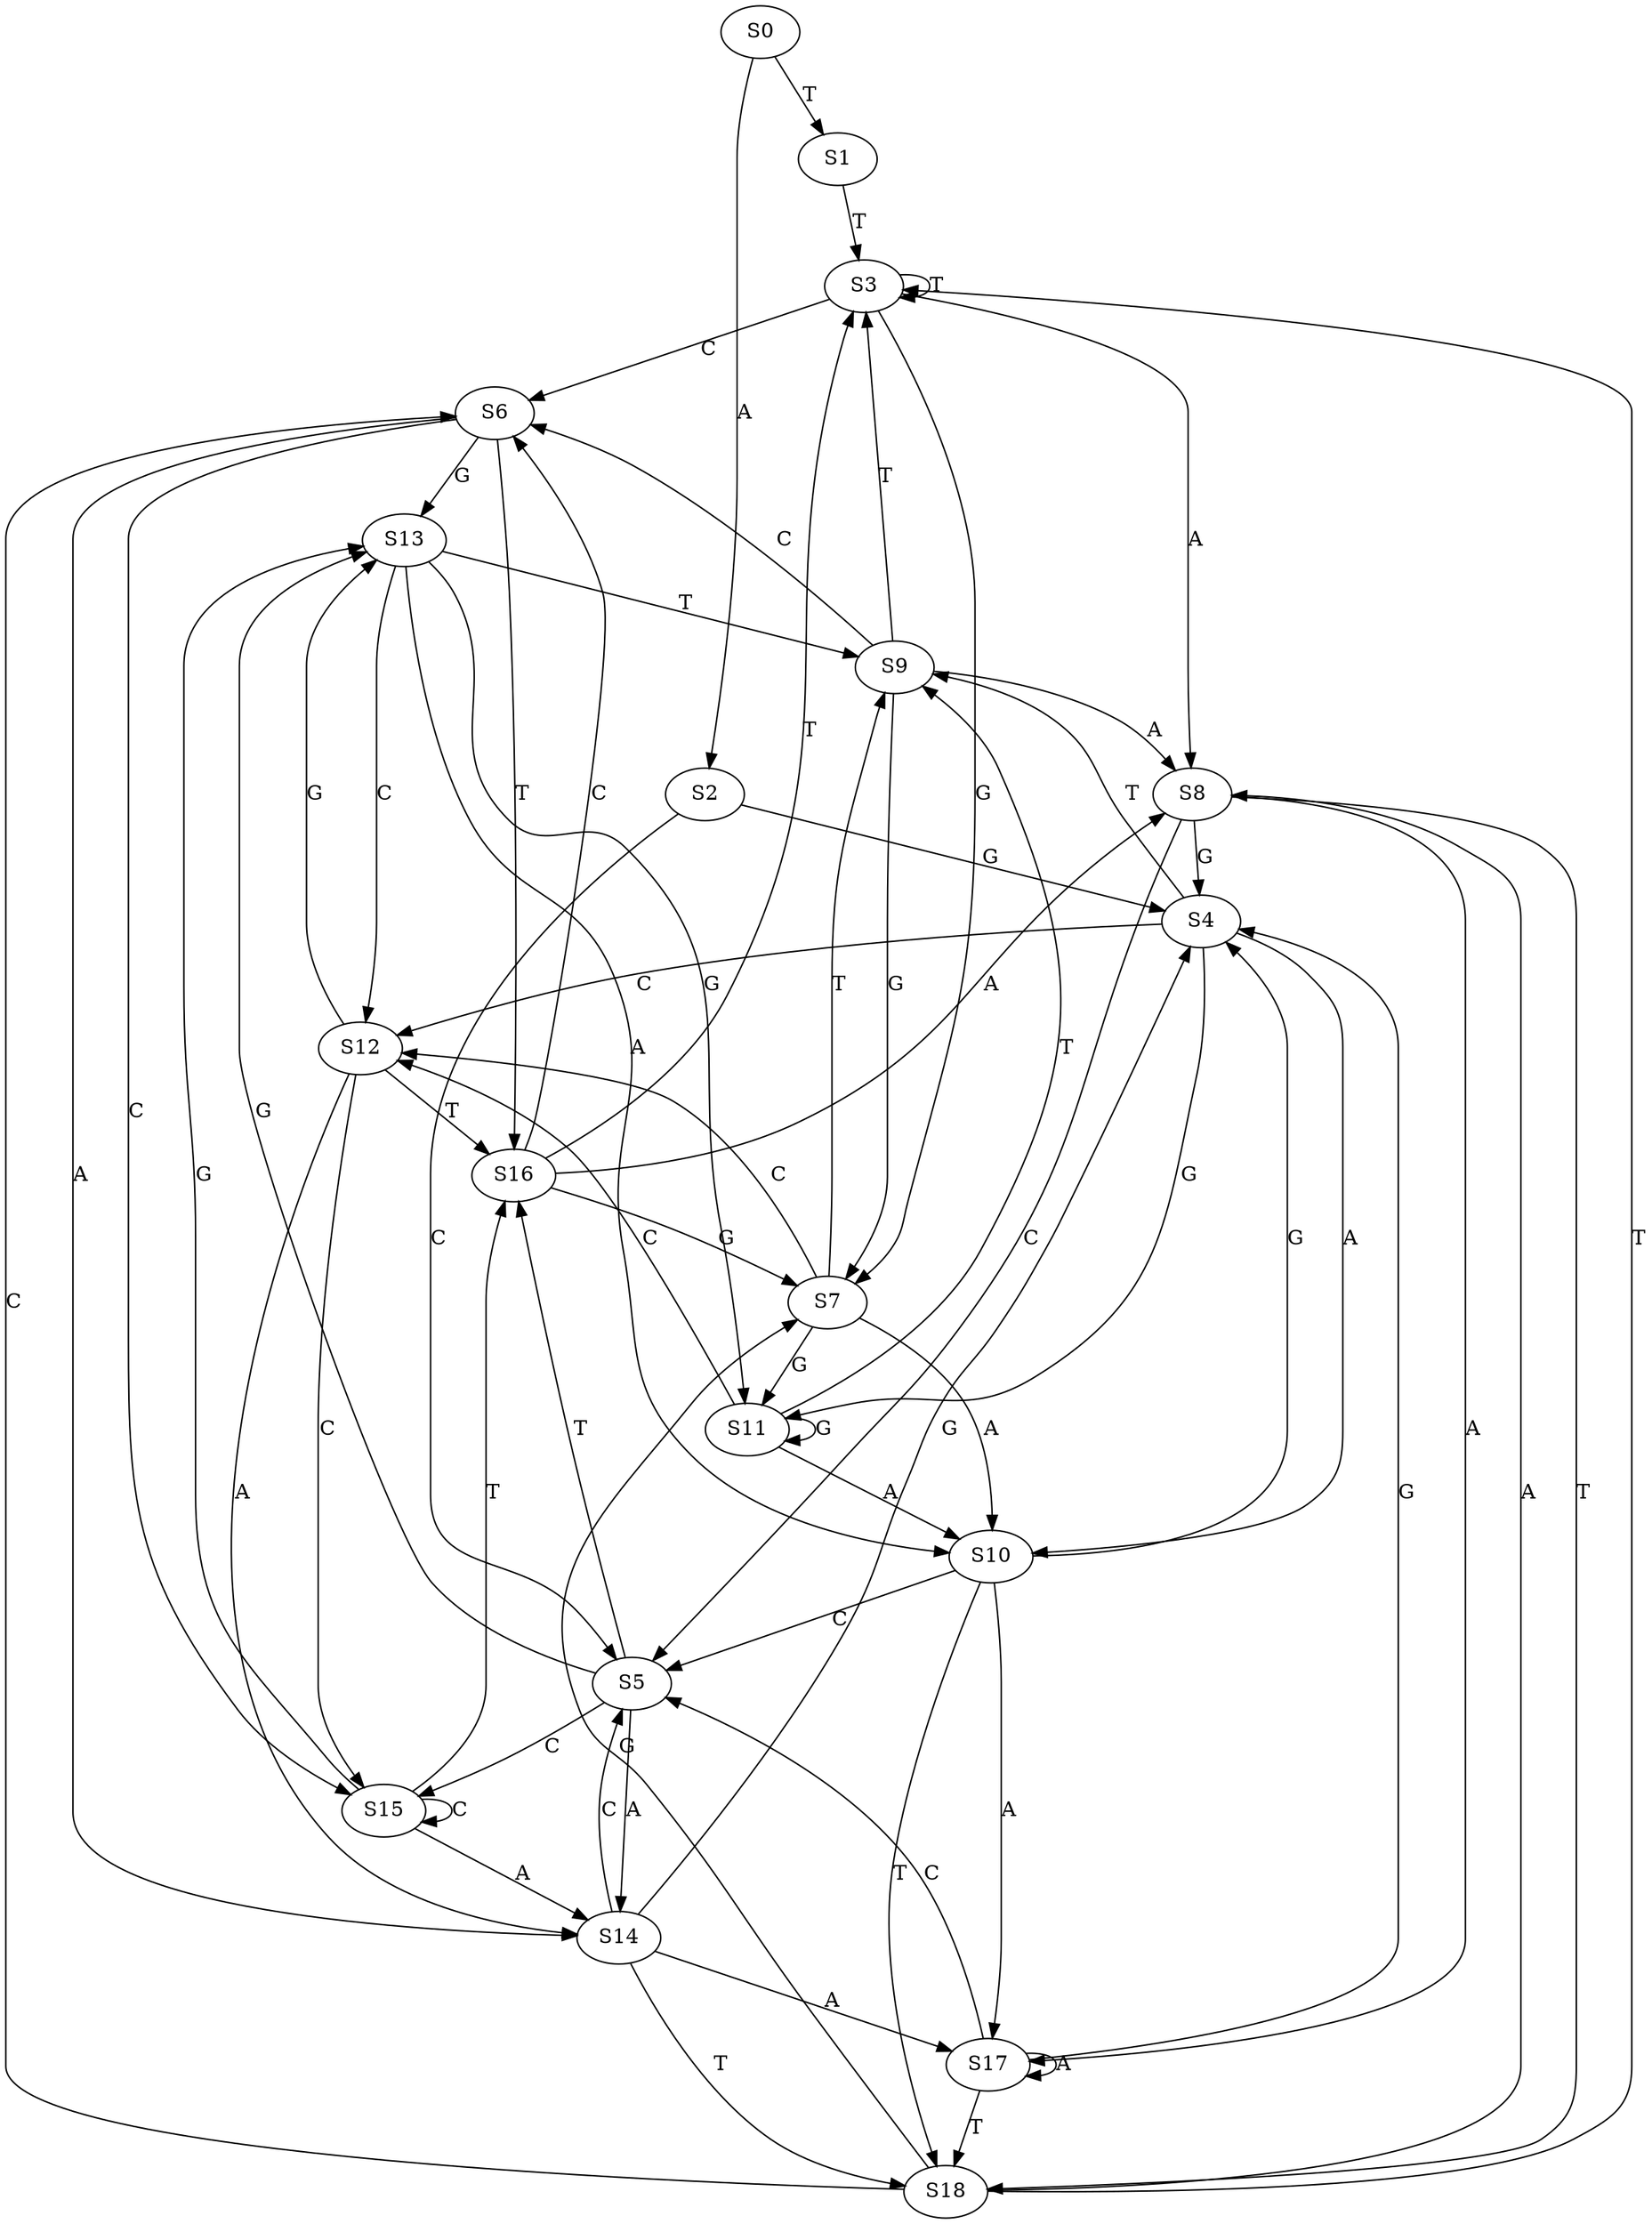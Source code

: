 strict digraph  {
	S0 -> S1 [ label = T ];
	S0 -> S2 [ label = A ];
	S1 -> S3 [ label = T ];
	S2 -> S4 [ label = G ];
	S2 -> S5 [ label = C ];
	S3 -> S6 [ label = C ];
	S3 -> S7 [ label = G ];
	S3 -> S8 [ label = A ];
	S3 -> S3 [ label = T ];
	S4 -> S9 [ label = T ];
	S4 -> S10 [ label = A ];
	S4 -> S11 [ label = G ];
	S4 -> S12 [ label = C ];
	S5 -> S13 [ label = G ];
	S5 -> S14 [ label = A ];
	S5 -> S15 [ label = C ];
	S5 -> S16 [ label = T ];
	S6 -> S13 [ label = G ];
	S6 -> S14 [ label = A ];
	S6 -> S15 [ label = C ];
	S6 -> S16 [ label = T ];
	S7 -> S9 [ label = T ];
	S7 -> S12 [ label = C ];
	S7 -> S11 [ label = G ];
	S7 -> S10 [ label = A ];
	S8 -> S17 [ label = A ];
	S8 -> S5 [ label = C ];
	S8 -> S4 [ label = G ];
	S8 -> S18 [ label = T ];
	S9 -> S3 [ label = T ];
	S9 -> S8 [ label = A ];
	S9 -> S7 [ label = G ];
	S9 -> S6 [ label = C ];
	S10 -> S4 [ label = G ];
	S10 -> S17 [ label = A ];
	S10 -> S5 [ label = C ];
	S10 -> S18 [ label = T ];
	S11 -> S9 [ label = T ];
	S11 -> S10 [ label = A ];
	S11 -> S11 [ label = G ];
	S11 -> S12 [ label = C ];
	S12 -> S15 [ label = C ];
	S12 -> S16 [ label = T ];
	S12 -> S14 [ label = A ];
	S12 -> S13 [ label = G ];
	S13 -> S10 [ label = A ];
	S13 -> S12 [ label = C ];
	S13 -> S11 [ label = G ];
	S13 -> S9 [ label = T ];
	S14 -> S17 [ label = A ];
	S14 -> S4 [ label = G ];
	S14 -> S18 [ label = T ];
	S14 -> S5 [ label = C ];
	S15 -> S16 [ label = T ];
	S15 -> S14 [ label = A ];
	S15 -> S15 [ label = C ];
	S15 -> S13 [ label = G ];
	S16 -> S8 [ label = A ];
	S16 -> S3 [ label = T ];
	S16 -> S6 [ label = C ];
	S16 -> S7 [ label = G ];
	S17 -> S4 [ label = G ];
	S17 -> S17 [ label = A ];
	S17 -> S5 [ label = C ];
	S17 -> S18 [ label = T ];
	S18 -> S7 [ label = G ];
	S18 -> S6 [ label = C ];
	S18 -> S3 [ label = T ];
	S18 -> S8 [ label = A ];
}
